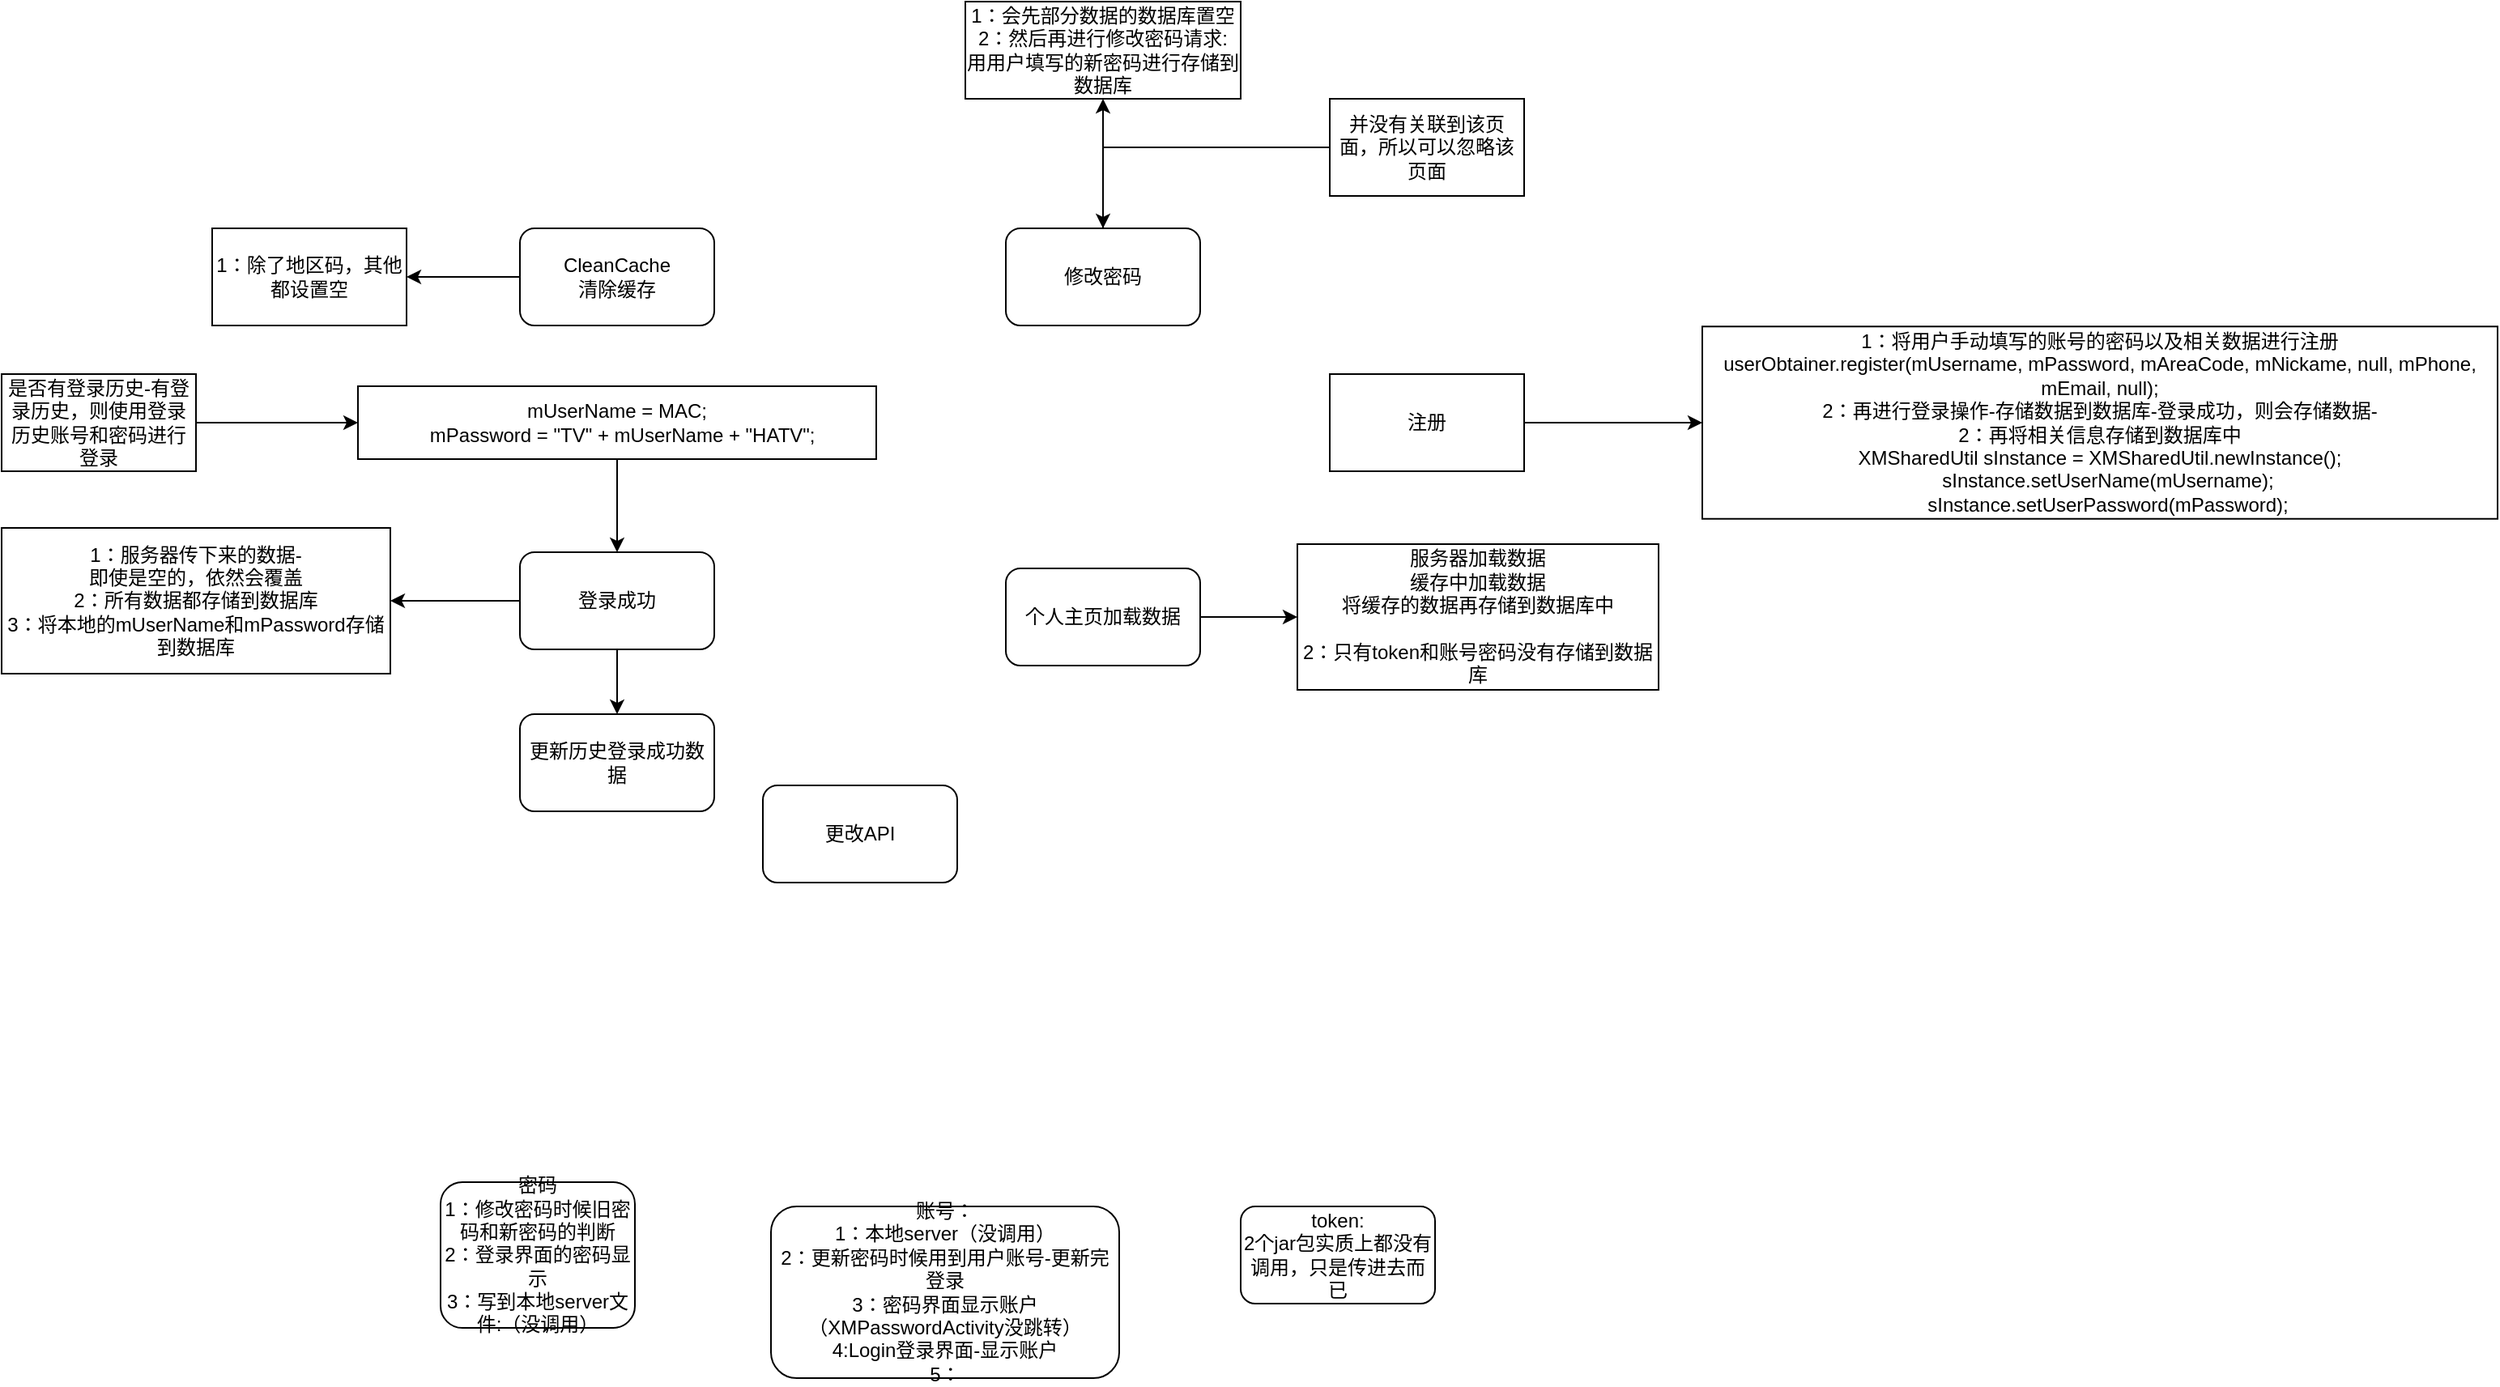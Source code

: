 <mxfile version="12.4.9" type="github">
  <diagram id="IT9PlKb_fLVVvK6vBwHm" name="第 1 页">
    <mxGraphModel dx="1316" dy="788" grid="1" gridSize="10" guides="1" tooltips="1" connect="1" arrows="1" fold="1" page="1" pageScale="1" pageWidth="827" pageHeight="1169" math="0" shadow="0">
      <root>
        <mxCell id="0"/>
        <mxCell id="1" parent="0"/>
        <mxCell id="9EetQIqJaaE5oWbVA_zR-9" style="edgeStyle=orthogonalEdgeStyle;rounded=0;orthogonalLoop=1;jettySize=auto;html=1;" edge="1" parent="1" source="9EetQIqJaaE5oWbVA_zR-1" target="9EetQIqJaaE5oWbVA_zR-8">
          <mxGeometry relative="1" as="geometry"/>
        </mxCell>
        <mxCell id="9EetQIqJaaE5oWbVA_zR-1" value="CleanCache&lt;br&gt;清除缓存" style="rounded=1;whiteSpace=wrap;html=1;" vertex="1" parent="1">
          <mxGeometry x="360" y="210" width="120" height="60" as="geometry"/>
        </mxCell>
        <mxCell id="9EetQIqJaaE5oWbVA_zR-7" style="edgeStyle=orthogonalEdgeStyle;rounded=0;orthogonalLoop=1;jettySize=auto;html=1;entryX=1;entryY=0.5;entryDx=0;entryDy=0;" edge="1" parent="1" source="9EetQIqJaaE5oWbVA_zR-2" target="9EetQIqJaaE5oWbVA_zR-6">
          <mxGeometry relative="1" as="geometry"/>
        </mxCell>
        <mxCell id="9EetQIqJaaE5oWbVA_zR-28" style="edgeStyle=orthogonalEdgeStyle;rounded=0;orthogonalLoop=1;jettySize=auto;html=1;entryX=0.5;entryY=0;entryDx=0;entryDy=0;" edge="1" parent="1" source="9EetQIqJaaE5oWbVA_zR-2" target="9EetQIqJaaE5oWbVA_zR-27">
          <mxGeometry relative="1" as="geometry"/>
        </mxCell>
        <mxCell id="9EetQIqJaaE5oWbVA_zR-2" value="登录成功" style="rounded=1;whiteSpace=wrap;html=1;" vertex="1" parent="1">
          <mxGeometry x="360" y="410" width="120" height="60" as="geometry"/>
        </mxCell>
        <mxCell id="9EetQIqJaaE5oWbVA_zR-11" style="edgeStyle=orthogonalEdgeStyle;rounded=0;orthogonalLoop=1;jettySize=auto;html=1;" edge="1" parent="1" source="9EetQIqJaaE5oWbVA_zR-3" target="9EetQIqJaaE5oWbVA_zR-10">
          <mxGeometry relative="1" as="geometry"/>
        </mxCell>
        <mxCell id="9EetQIqJaaE5oWbVA_zR-3" value="修改密码" style="rounded=1;whiteSpace=wrap;html=1;" vertex="1" parent="1">
          <mxGeometry x="660" y="210" width="120" height="60" as="geometry"/>
        </mxCell>
        <mxCell id="9EetQIqJaaE5oWbVA_zR-13" style="edgeStyle=orthogonalEdgeStyle;rounded=0;orthogonalLoop=1;jettySize=auto;html=1;" edge="1" parent="1" source="9EetQIqJaaE5oWbVA_zR-4" target="9EetQIqJaaE5oWbVA_zR-12">
          <mxGeometry relative="1" as="geometry"/>
        </mxCell>
        <mxCell id="9EetQIqJaaE5oWbVA_zR-4" value="个人主页加载数据" style="rounded=1;whiteSpace=wrap;html=1;" vertex="1" parent="1">
          <mxGeometry x="660" y="420" width="120" height="60" as="geometry"/>
        </mxCell>
        <mxCell id="9EetQIqJaaE5oWbVA_zR-5" value="更改API" style="rounded=1;whiteSpace=wrap;html=1;" vertex="1" parent="1">
          <mxGeometry x="510" y="554" width="120" height="60" as="geometry"/>
        </mxCell>
        <mxCell id="9EetQIqJaaE5oWbVA_zR-6" value="1：服务器传下来的数据-&lt;br&gt;即使是空的，依然会覆盖&lt;br&gt;2：所有数据都存储到数据库&lt;br&gt;3：将本地的mUserName和mPassword存储到数据库" style="rounded=0;whiteSpace=wrap;html=1;" vertex="1" parent="1">
          <mxGeometry x="40" y="395" width="240" height="90" as="geometry"/>
        </mxCell>
        <mxCell id="9EetQIqJaaE5oWbVA_zR-8" value="1：除了地区码，其他都设置空" style="rounded=0;whiteSpace=wrap;html=1;" vertex="1" parent="1">
          <mxGeometry x="170" y="210" width="120" height="60" as="geometry"/>
        </mxCell>
        <mxCell id="9EetQIqJaaE5oWbVA_zR-10" value="1：会先部分数据的数据库置空&lt;br&gt;2：然后再进行修改密码请求:&lt;br&gt;用用户填写的新密码进行存储到数据库" style="rounded=0;whiteSpace=wrap;html=1;" vertex="1" parent="1">
          <mxGeometry x="635" y="70" width="170" height="60" as="geometry"/>
        </mxCell>
        <mxCell id="9EetQIqJaaE5oWbVA_zR-12" value="服务器加载数据&lt;br&gt;缓存中加载数据&lt;br&gt;将缓存的数据再存储到数据库中&lt;br&gt;&lt;br&gt;2：只有token和账号密码没有存储到数据库" style="rounded=0;whiteSpace=wrap;html=1;" vertex="1" parent="1">
          <mxGeometry x="840" y="405" width="223" height="90" as="geometry"/>
        </mxCell>
        <mxCell id="9EetQIqJaaE5oWbVA_zR-16" style="edgeStyle=orthogonalEdgeStyle;rounded=0;orthogonalLoop=1;jettySize=auto;html=1;entryX=0;entryY=0.5;entryDx=0;entryDy=0;" edge="1" parent="1" source="9EetQIqJaaE5oWbVA_zR-14" target="9EetQIqJaaE5oWbVA_zR-15">
          <mxGeometry relative="1" as="geometry"/>
        </mxCell>
        <mxCell id="9EetQIqJaaE5oWbVA_zR-14" value="注册" style="rounded=0;whiteSpace=wrap;html=1;" vertex="1" parent="1">
          <mxGeometry x="860" y="300" width="120" height="60" as="geometry"/>
        </mxCell>
        <mxCell id="9EetQIqJaaE5oWbVA_zR-15" value="1：将用户手动填写的账号的密码以及相关数据进行注册&lt;br&gt;userObtainer.register(mUsername, mPassword, mAreaCode, mNickame, null, mPhone, mEmail, null);&lt;br&gt;2：再进行登录操作-存储数据到数据库-登录成功，则会存储数据-&lt;br&gt;2：再将相关信息存储到数据库中&lt;br&gt;&lt;div&gt;XMSharedUtil sInstance = XMSharedUtil.newInstance();&lt;/div&gt;&lt;div&gt;&lt;span style=&quot;white-space: pre&quot;&gt;			&lt;/span&gt;sInstance.setUserName(mUsername);&lt;/div&gt;&lt;div&gt;&lt;span style=&quot;white-space: pre&quot;&gt;			&lt;/span&gt;sInstance.setUserPassword(mPassword);&lt;/div&gt;" style="rounded=0;whiteSpace=wrap;html=1;" vertex="1" parent="1">
          <mxGeometry x="1090" y="270.63" width="491" height="118.75" as="geometry"/>
        </mxCell>
        <mxCell id="9EetQIqJaaE5oWbVA_zR-18" style="edgeStyle=orthogonalEdgeStyle;rounded=0;orthogonalLoop=1;jettySize=auto;html=1;entryX=0.5;entryY=0;entryDx=0;entryDy=0;" edge="1" parent="1" source="9EetQIqJaaE5oWbVA_zR-17" target="9EetQIqJaaE5oWbVA_zR-2">
          <mxGeometry relative="1" as="geometry"/>
        </mxCell>
        <mxCell id="9EetQIqJaaE5oWbVA_zR-17" value="&lt;div&gt;mUserName = MAC;&lt;/div&gt;&lt;div&gt;&lt;span style=&quot;white-space: pre&quot;&gt;		&lt;/span&gt;mPassword = &quot;TV&quot; + mUserName + &quot;HATV&quot;;&lt;/div&gt;" style="rounded=0;whiteSpace=wrap;html=1;" vertex="1" parent="1">
          <mxGeometry x="260" y="307.5" width="320" height="45" as="geometry"/>
        </mxCell>
        <mxCell id="9EetQIqJaaE5oWbVA_zR-21" style="edgeStyle=orthogonalEdgeStyle;rounded=0;orthogonalLoop=1;jettySize=auto;html=1;" edge="1" parent="1" source="9EetQIqJaaE5oWbVA_zR-20" target="9EetQIqJaaE5oWbVA_zR-3">
          <mxGeometry relative="1" as="geometry"/>
        </mxCell>
        <mxCell id="9EetQIqJaaE5oWbVA_zR-20" value="并没有关联到该页面，所以可以忽略该页面" style="rounded=0;whiteSpace=wrap;html=1;" vertex="1" parent="1">
          <mxGeometry x="860" y="130" width="120" height="60" as="geometry"/>
        </mxCell>
        <mxCell id="9EetQIqJaaE5oWbVA_zR-22" value="密码&lt;br&gt;1：修改密码时候旧密码和新密码的判断&lt;br&gt;2：登录界面的密码显示&lt;br&gt;3：写到本地server文件:（没调用）" style="rounded=1;whiteSpace=wrap;html=1;" vertex="1" parent="1">
          <mxGeometry x="311" y="799" width="120" height="90" as="geometry"/>
        </mxCell>
        <mxCell id="9EetQIqJaaE5oWbVA_zR-23" value="账号：&lt;br&gt;1：本地server（没调用）&lt;br&gt;2：更新密码时候用到用户账号-更新完登录&lt;br&gt;3：密码界面显示账户（XMPasswordActivity没跳转）&lt;br&gt;4:Login登录界面-显示账户&lt;br&gt;5：" style="rounded=1;whiteSpace=wrap;html=1;" vertex="1" parent="1">
          <mxGeometry x="515" y="814" width="215" height="106" as="geometry"/>
        </mxCell>
        <mxCell id="9EetQIqJaaE5oWbVA_zR-24" value="token:&lt;br&gt;2个jar包实质上都没有调用，只是传进去而已" style="rounded=1;whiteSpace=wrap;html=1;" vertex="1" parent="1">
          <mxGeometry x="805" y="814" width="120" height="60" as="geometry"/>
        </mxCell>
        <mxCell id="9EetQIqJaaE5oWbVA_zR-26" style="edgeStyle=orthogonalEdgeStyle;rounded=0;orthogonalLoop=1;jettySize=auto;html=1;" edge="1" parent="1" source="9EetQIqJaaE5oWbVA_zR-25" target="9EetQIqJaaE5oWbVA_zR-17">
          <mxGeometry relative="1" as="geometry"/>
        </mxCell>
        <mxCell id="9EetQIqJaaE5oWbVA_zR-25" value="是否有登录历史-有登录历史，则使用登录历史账号和密码进行登录" style="rounded=0;whiteSpace=wrap;html=1;" vertex="1" parent="1">
          <mxGeometry x="40" y="300" width="120" height="60" as="geometry"/>
        </mxCell>
        <mxCell id="9EetQIqJaaE5oWbVA_zR-27" value="更新历史登录成功数据" style="rounded=1;whiteSpace=wrap;html=1;" vertex="1" parent="1">
          <mxGeometry x="360" y="510" width="120" height="60" as="geometry"/>
        </mxCell>
      </root>
    </mxGraphModel>
  </diagram>
</mxfile>
